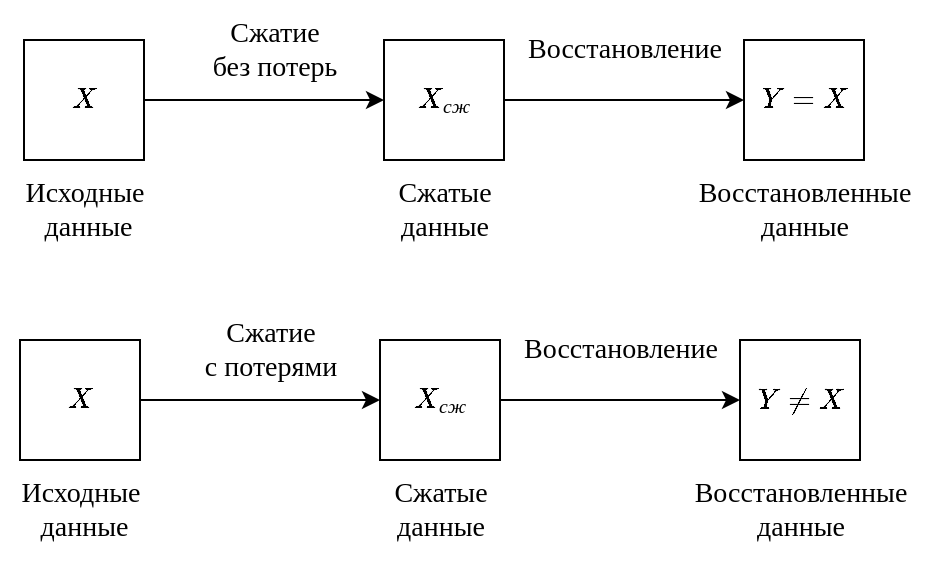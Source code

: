 <mxfile version="20.6.0" type="device"><diagram id="Dkicfb6yTYxxd64p5ep6" name="Страница 1"><mxGraphModel dx="966" dy="577" grid="1" gridSize="10" guides="1" tooltips="1" connect="1" arrows="1" fold="1" page="1" pageScale="1" pageWidth="500" pageHeight="300" math="1" shadow="0"><root><mxCell id="0"/><mxCell id="1" parent="0"/><mxCell id="8FDHvL2e2L5AfPK9iM8C-17" style="edgeStyle=orthogonalEdgeStyle;rounded=0;orthogonalLoop=1;jettySize=auto;html=1;exitX=1;exitY=0.5;exitDx=0;exitDy=0;entryX=0;entryY=0.5;entryDx=0;entryDy=0;fontFamily=Times New Roman;fontSize=14;" edge="1" parent="1" source="8FDHvL2e2L5AfPK9iM8C-1" target="8FDHvL2e2L5AfPK9iM8C-14"><mxGeometry relative="1" as="geometry"/></mxCell><mxCell id="8FDHvL2e2L5AfPK9iM8C-1" value="&lt;font style=&quot;font-size: 14px;&quot; face=&quot;Times New Roman&quot;&gt;$$X$$&lt;/font&gt;" style="rounded=0;whiteSpace=wrap;html=1;" vertex="1" parent="1"><mxGeometry x="29" y="30" width="60" height="60" as="geometry"/></mxCell><mxCell id="8FDHvL2e2L5AfPK9iM8C-18" style="edgeStyle=orthogonalEdgeStyle;rounded=0;orthogonalLoop=1;jettySize=auto;html=1;exitX=1;exitY=0.5;exitDx=0;exitDy=0;entryX=0;entryY=0.5;entryDx=0;entryDy=0;fontFamily=Times New Roman;fontSize=14;" edge="1" parent="1" source="8FDHvL2e2L5AfPK9iM8C-14" target="8FDHvL2e2L5AfPK9iM8C-16"><mxGeometry relative="1" as="geometry"/></mxCell><mxCell id="8FDHvL2e2L5AfPK9iM8C-14" value="&lt;font style=&quot;font-size: 14px;&quot; face=&quot;Times New Roman&quot;&gt;$$X_{сж}$$&lt;/font&gt;" style="rounded=0;whiteSpace=wrap;html=1;" vertex="1" parent="1"><mxGeometry x="209" y="30" width="60" height="60" as="geometry"/></mxCell><mxCell id="8FDHvL2e2L5AfPK9iM8C-16" value="&lt;font style=&quot;font-size: 14px;&quot; face=&quot;Times New Roman&quot;&gt;$$Y = X$$&lt;/font&gt;" style="rounded=0;whiteSpace=wrap;html=1;" vertex="1" parent="1"><mxGeometry x="389" y="30" width="60" height="60" as="geometry"/></mxCell><mxCell id="8FDHvL2e2L5AfPK9iM8C-19" value="&lt;div&gt;Сжатие &lt;br&gt;&lt;/div&gt;&lt;div&gt;без потерь&lt;/div&gt;" style="text;html=1;align=center;verticalAlign=middle;resizable=0;points=[];autosize=1;strokeColor=none;fillColor=none;fontSize=14;fontFamily=Times New Roman;" vertex="1" parent="1"><mxGeometry x="109" y="10" width="90" height="50" as="geometry"/></mxCell><mxCell id="8FDHvL2e2L5AfPK9iM8C-21" value="&lt;div&gt;Восстановление&lt;/div&gt;" style="text;html=1;align=center;verticalAlign=middle;resizable=0;points=[];autosize=1;strokeColor=none;fillColor=none;fontSize=14;fontFamily=Times New Roman;" vertex="1" parent="1"><mxGeometry x="269" y="20" width="120" height="30" as="geometry"/></mxCell><mxCell id="8FDHvL2e2L5AfPK9iM8C-22" value="&lt;div&gt;Исходные&lt;/div&gt;&lt;div&gt;&amp;nbsp;данные&lt;/div&gt;" style="text;html=1;align=center;verticalAlign=middle;resizable=0;points=[];autosize=1;strokeColor=none;fillColor=none;fontSize=14;fontFamily=Times New Roman;" vertex="1" parent="1"><mxGeometry x="19" y="90" width="80" height="50" as="geometry"/></mxCell><mxCell id="8FDHvL2e2L5AfPK9iM8C-23" value="&lt;div&gt;Сжатые &lt;br&gt;&lt;/div&gt;&lt;div&gt;данные&lt;/div&gt;" style="text;html=1;align=center;verticalAlign=middle;resizable=0;points=[];autosize=1;strokeColor=none;fillColor=none;fontSize=14;fontFamily=Times New Roman;" vertex="1" parent="1"><mxGeometry x="204" y="90" width="70" height="50" as="geometry"/></mxCell><mxCell id="8FDHvL2e2L5AfPK9iM8C-24" value="&lt;div&gt;Восстановленные&lt;/div&gt;&lt;div&gt;данные&lt;br&gt;&lt;/div&gt;" style="text;html=1;align=center;verticalAlign=middle;resizable=0;points=[];autosize=1;strokeColor=none;fillColor=none;fontSize=14;fontFamily=Times New Roman;" vertex="1" parent="1"><mxGeometry x="354" y="90" width="130" height="50" as="geometry"/></mxCell><mxCell id="8FDHvL2e2L5AfPK9iM8C-25" style="edgeStyle=orthogonalEdgeStyle;rounded=0;orthogonalLoop=1;jettySize=auto;html=1;exitX=1;exitY=0.5;exitDx=0;exitDy=0;entryX=0;entryY=0.5;entryDx=0;entryDy=0;fontFamily=Times New Roman;fontSize=14;" edge="1" parent="1" source="8FDHvL2e2L5AfPK9iM8C-26" target="8FDHvL2e2L5AfPK9iM8C-28"><mxGeometry relative="1" as="geometry"/></mxCell><mxCell id="8FDHvL2e2L5AfPK9iM8C-26" value="&lt;font style=&quot;font-size: 14px;&quot; face=&quot;Times New Roman&quot;&gt;$$X$$&lt;/font&gt;" style="rounded=0;whiteSpace=wrap;html=1;" vertex="1" parent="1"><mxGeometry x="27" y="180" width="60" height="60" as="geometry"/></mxCell><mxCell id="8FDHvL2e2L5AfPK9iM8C-27" style="edgeStyle=orthogonalEdgeStyle;rounded=0;orthogonalLoop=1;jettySize=auto;html=1;exitX=1;exitY=0.5;exitDx=0;exitDy=0;entryX=0;entryY=0.5;entryDx=0;entryDy=0;fontFamily=Times New Roman;fontSize=14;" edge="1" parent="1" source="8FDHvL2e2L5AfPK9iM8C-28" target="8FDHvL2e2L5AfPK9iM8C-29"><mxGeometry relative="1" as="geometry"/></mxCell><mxCell id="8FDHvL2e2L5AfPK9iM8C-28" value="&lt;font style=&quot;font-size: 14px;&quot; face=&quot;Times New Roman&quot;&gt;$$X_{сж}$$&lt;/font&gt;" style="rounded=0;whiteSpace=wrap;html=1;" vertex="1" parent="1"><mxGeometry x="207" y="180" width="60" height="60" as="geometry"/></mxCell><mxCell id="8FDHvL2e2L5AfPK9iM8C-29" value="&lt;font style=&quot;font-size: 14px;&quot; face=&quot;Times New Roman&quot;&gt;$$Y \not= X$$&lt;/font&gt;" style="rounded=0;whiteSpace=wrap;html=1;" vertex="1" parent="1"><mxGeometry x="387" y="180" width="60" height="60" as="geometry"/></mxCell><mxCell id="8FDHvL2e2L5AfPK9iM8C-30" value="&lt;div&gt;Сжатие &lt;br&gt;&lt;/div&gt;&lt;div&gt;с потерями&lt;br&gt;&lt;/div&gt;" style="text;html=1;align=center;verticalAlign=middle;resizable=0;points=[];autosize=1;strokeColor=none;fillColor=none;fontSize=14;fontFamily=Times New Roman;" vertex="1" parent="1"><mxGeometry x="107" y="160" width="90" height="50" as="geometry"/></mxCell><mxCell id="8FDHvL2e2L5AfPK9iM8C-31" value="&lt;div&gt;Восстановление&lt;/div&gt;" style="text;html=1;align=center;verticalAlign=middle;resizable=0;points=[];autosize=1;strokeColor=none;fillColor=none;fontSize=14;fontFamily=Times New Roman;" vertex="1" parent="1"><mxGeometry x="267" y="170" width="120" height="30" as="geometry"/></mxCell><mxCell id="8FDHvL2e2L5AfPK9iM8C-32" value="&lt;div&gt;Исходные&lt;/div&gt;&lt;div&gt;&amp;nbsp;данные&lt;/div&gt;" style="text;html=1;align=center;verticalAlign=middle;resizable=0;points=[];autosize=1;strokeColor=none;fillColor=none;fontSize=14;fontFamily=Times New Roman;" vertex="1" parent="1"><mxGeometry x="17" y="240" width="80" height="50" as="geometry"/></mxCell><mxCell id="8FDHvL2e2L5AfPK9iM8C-33" value="&lt;div&gt;Сжатые &lt;br&gt;&lt;/div&gt;&lt;div&gt;данные&lt;/div&gt;" style="text;html=1;align=center;verticalAlign=middle;resizable=0;points=[];autosize=1;strokeColor=none;fillColor=none;fontSize=14;fontFamily=Times New Roman;" vertex="1" parent="1"><mxGeometry x="202" y="240" width="70" height="50" as="geometry"/></mxCell><mxCell id="8FDHvL2e2L5AfPK9iM8C-34" value="&lt;div&gt;Восстановленные&lt;/div&gt;&lt;div&gt;данные&lt;br&gt;&lt;/div&gt;" style="text;html=1;align=center;verticalAlign=middle;resizable=0;points=[];autosize=1;strokeColor=none;fillColor=none;fontSize=14;fontFamily=Times New Roman;" vertex="1" parent="1"><mxGeometry x="352" y="240" width="130" height="50" as="geometry"/></mxCell></root></mxGraphModel></diagram></mxfile>